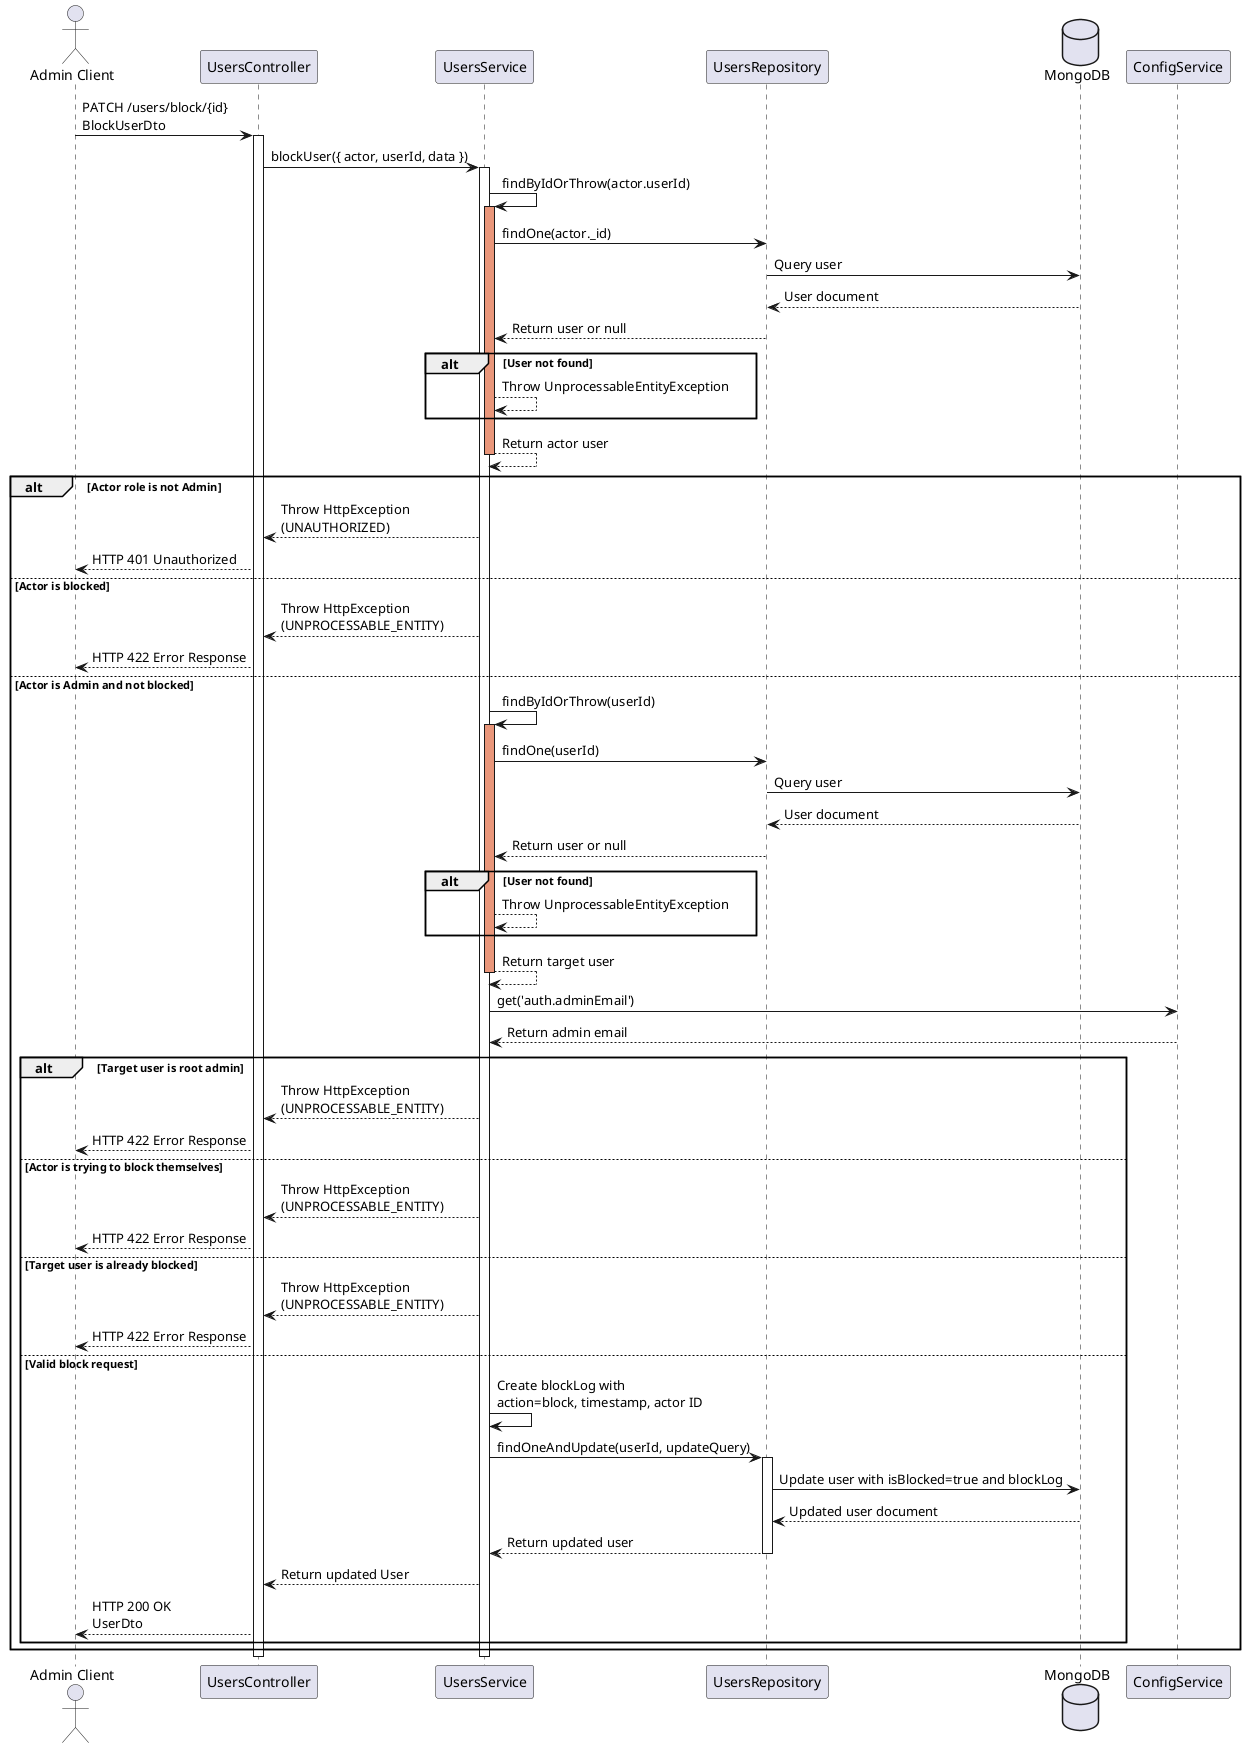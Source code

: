 @startuml User Block Flow

actor "Admin Client" as Client
participant "UsersController" as Controller
participant "UsersService" as Service
participant "UsersRepository" as Repository
database "MongoDB" as DB
participant "ConfigService" as ConfigService

Client -> Controller: PATCH /users/block/{id}\nBlockUserDto
activate Controller

Controller -> Service: blockUser({ actor, userId, data })
activate Service

Service -> Service: findByIdOrThrow(actor.userId)
activate Service #DarkSalmon
Service -> Repository: findOne(actor._id)
Repository -> DB: Query user
DB --> Repository: User document
Repository --> Service: Return user or null
alt User not found
    Service --> Service: Throw UnprocessableEntityException
end
Service --> Service: Return actor user
deactivate Service

alt Actor role is not Admin
    Service --> Controller: Throw HttpException\n(UNAUTHORIZED)
    Controller --> Client: HTTP 401 Unauthorized
else Actor is blocked
    Service --> Controller: Throw HttpException\n(UNPROCESSABLE_ENTITY)
    Controller --> Client: HTTP 422 Error Response
else Actor is Admin and not blocked
    Service -> Service: findByIdOrThrow(userId)
    activate Service #DarkSalmon
    Service -> Repository: findOne(userId)
    Repository -> DB: Query user
    DB --> Repository: User document
    Repository --> Service: Return user or null
    alt User not found
        Service --> Service: Throw UnprocessableEntityException
    end
    Service --> Service: Return target user
    deactivate Service
    
    Service -> ConfigService: get('auth.adminEmail')
    ConfigService --> Service: Return admin email
    
    alt Target user is root admin
        Service --> Controller: Throw HttpException\n(UNPROCESSABLE_ENTITY)
        Controller --> Client: HTTP 422 Error Response
    else Actor is trying to block themselves
        Service --> Controller: Throw HttpException\n(UNPROCESSABLE_ENTITY)
        Controller --> Client: HTTP 422 Error Response
    else Target user is already blocked
        Service --> Controller: Throw HttpException\n(UNPROCESSABLE_ENTITY)
        Controller --> Client: HTTP 422 Error Response
    else Valid block request
        Service -> Service: Create blockLog with\naction=block, timestamp, actor ID
        
        Service -> Repository: findOneAndUpdate(userId, updateQuery)
        activate Repository
        Repository -> DB: Update user with isBlocked=true and blockLog
        DB --> Repository: Updated user document
        Repository --> Service: Return updated user
        deactivate Repository
        
        Service --> Controller: Return updated User
        Controller --> Client: HTTP 200 OK\nUserDto
    end
end

deactivate Service
deactivate Controller

@enduml 